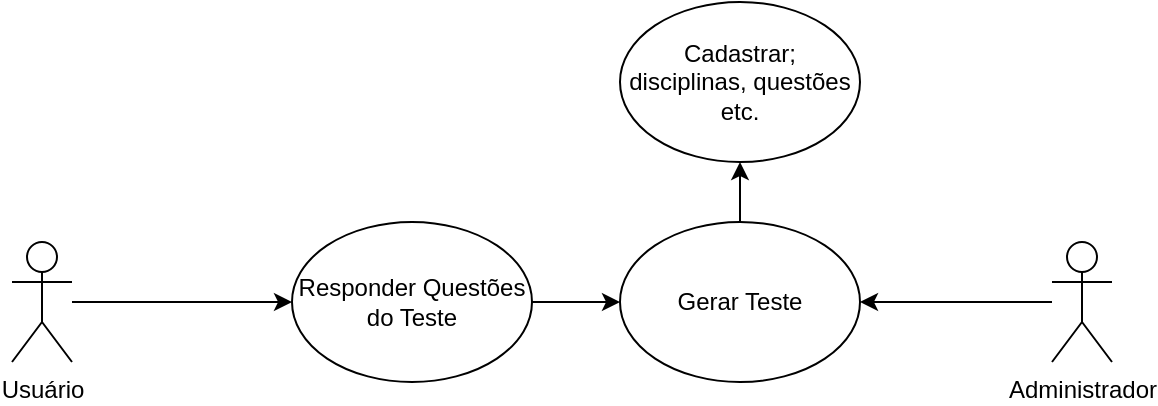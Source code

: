 <mxfile version="21.1.7" type="github">
  <diagram name="Página-1" id="ZUgWmiY-DHRghAnXG5Ju">
    <mxGraphModel dx="880" dy="484" grid="1" gridSize="10" guides="1" tooltips="1" connect="1" arrows="1" fold="1" page="1" pageScale="1" pageWidth="827" pageHeight="1169" math="0" shadow="0">
      <root>
        <mxCell id="0" />
        <mxCell id="1" parent="0" />
        <mxCell id="Q9_l1EO83hs2iSmNuz1i-9" value="" style="edgeStyle=orthogonalEdgeStyle;rounded=0;orthogonalLoop=1;jettySize=auto;html=1;" edge="1" parent="1" source="Q9_l1EO83hs2iSmNuz1i-1" target="Q9_l1EO83hs2iSmNuz1i-7">
          <mxGeometry relative="1" as="geometry" />
        </mxCell>
        <mxCell id="Q9_l1EO83hs2iSmNuz1i-1" value="Usuário" style="shape=umlActor;verticalLabelPosition=bottom;verticalAlign=top;html=1;outlineConnect=0;" vertex="1" parent="1">
          <mxGeometry x="110" y="150" width="30" height="60" as="geometry" />
        </mxCell>
        <mxCell id="Q9_l1EO83hs2iSmNuz1i-11" value="" style="edgeStyle=orthogonalEdgeStyle;rounded=0;orthogonalLoop=1;jettySize=auto;html=1;" edge="1" parent="1" source="Q9_l1EO83hs2iSmNuz1i-2" target="Q9_l1EO83hs2iSmNuz1i-5">
          <mxGeometry relative="1" as="geometry" />
        </mxCell>
        <mxCell id="Q9_l1EO83hs2iSmNuz1i-2" value="Administrador" style="shape=umlActor;verticalLabelPosition=bottom;verticalAlign=top;html=1;outlineConnect=0;" vertex="1" parent="1">
          <mxGeometry x="630" y="150" width="30" height="60" as="geometry" />
        </mxCell>
        <mxCell id="Q9_l1EO83hs2iSmNuz1i-3" value="Cadastrar; disciplinas, questões etc.&lt;br&gt;" style="ellipse;whiteSpace=wrap;html=1;" vertex="1" parent="1">
          <mxGeometry x="414" y="30" width="120" height="80" as="geometry" />
        </mxCell>
        <mxCell id="Q9_l1EO83hs2iSmNuz1i-6" value="" style="edgeStyle=orthogonalEdgeStyle;rounded=0;orthogonalLoop=1;jettySize=auto;html=1;" edge="1" parent="1" source="Q9_l1EO83hs2iSmNuz1i-5" target="Q9_l1EO83hs2iSmNuz1i-3">
          <mxGeometry relative="1" as="geometry" />
        </mxCell>
        <mxCell id="Q9_l1EO83hs2iSmNuz1i-5" value="Gerar Teste" style="ellipse;whiteSpace=wrap;html=1;" vertex="1" parent="1">
          <mxGeometry x="414" y="140" width="120" height="80" as="geometry" />
        </mxCell>
        <mxCell id="Q9_l1EO83hs2iSmNuz1i-8" value="" style="edgeStyle=orthogonalEdgeStyle;rounded=0;orthogonalLoop=1;jettySize=auto;html=1;" edge="1" parent="1" source="Q9_l1EO83hs2iSmNuz1i-7" target="Q9_l1EO83hs2iSmNuz1i-5">
          <mxGeometry relative="1" as="geometry" />
        </mxCell>
        <mxCell id="Q9_l1EO83hs2iSmNuz1i-7" value="Responder Questões do Teste" style="ellipse;whiteSpace=wrap;html=1;" vertex="1" parent="1">
          <mxGeometry x="250" y="140" width="120" height="80" as="geometry" />
        </mxCell>
      </root>
    </mxGraphModel>
  </diagram>
</mxfile>
